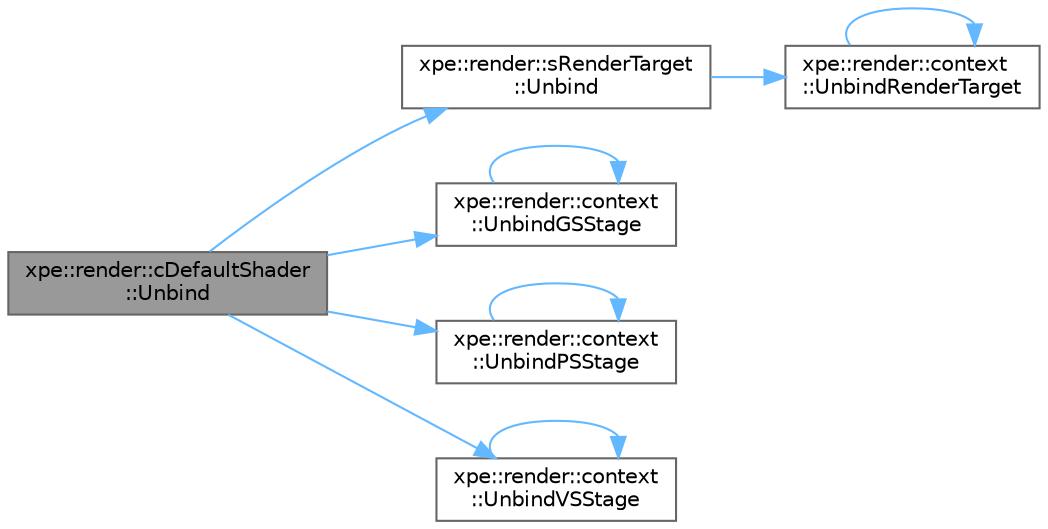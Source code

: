 digraph "xpe::render::cDefaultShader::Unbind"
{
 // LATEX_PDF_SIZE
  bgcolor="transparent";
  edge [fontname=Helvetica,fontsize=10,labelfontname=Helvetica,labelfontsize=10];
  node [fontname=Helvetica,fontsize=10,shape=box,height=0.2,width=0.4];
  rankdir="LR";
  Node1 [id="Node000001",label="xpe::render::cDefaultShader\l::Unbind",height=0.2,width=0.4,color="gray40", fillcolor="grey60", style="filled", fontcolor="black",tooltip=" "];
  Node1 -> Node2 [id="edge10_Node000001_Node000002",color="steelblue1",style="solid",tooltip=" "];
  Node2 [id="Node000002",label="xpe::render::sRenderTarget\l::Unbind",height=0.2,width=0.4,color="grey40", fillcolor="white", style="filled",URL="$structxpe_1_1render_1_1s_render_target.html#a1262bb2d115b64799b8078a0e8db4e9e",tooltip=" "];
  Node2 -> Node3 [id="edge11_Node000002_Node000003",color="steelblue1",style="solid",tooltip=" "];
  Node3 [id="Node000003",label="xpe::render::context\l::UnbindRenderTarget",height=0.2,width=0.4,color="grey40", fillcolor="white", style="filled",URL="$namespacexpe_1_1render_1_1context.html#ad285536878ad00fc96fb4b887a993364",tooltip=" "];
  Node3 -> Node3 [id="edge12_Node000003_Node000003",color="steelblue1",style="solid",tooltip=" "];
  Node1 -> Node4 [id="edge13_Node000001_Node000004",color="steelblue1",style="solid",tooltip=" "];
  Node4 [id="Node000004",label="xpe::render::context\l::UnbindGSStage",height=0.2,width=0.4,color="grey40", fillcolor="white", style="filled",URL="$namespacexpe_1_1render_1_1context.html#a60045cbb1e51239668da11016cc5468d",tooltip=" "];
  Node4 -> Node4 [id="edge14_Node000004_Node000004",color="steelblue1",style="solid",tooltip=" "];
  Node1 -> Node5 [id="edge15_Node000001_Node000005",color="steelblue1",style="solid",tooltip=" "];
  Node5 [id="Node000005",label="xpe::render::context\l::UnbindPSStage",height=0.2,width=0.4,color="grey40", fillcolor="white", style="filled",URL="$namespacexpe_1_1render_1_1context.html#af8309c06269d92c8423b753cab3a6f4c",tooltip=" "];
  Node5 -> Node5 [id="edge16_Node000005_Node000005",color="steelblue1",style="solid",tooltip=" "];
  Node1 -> Node6 [id="edge17_Node000001_Node000006",color="steelblue1",style="solid",tooltip=" "];
  Node6 [id="Node000006",label="xpe::render::context\l::UnbindVSStage",height=0.2,width=0.4,color="grey40", fillcolor="white", style="filled",URL="$namespacexpe_1_1render_1_1context.html#ae3e29d8a725fec8ae493b021a90c2889",tooltip=" "];
  Node6 -> Node6 [id="edge18_Node000006_Node000006",color="steelblue1",style="solid",tooltip=" "];
}
